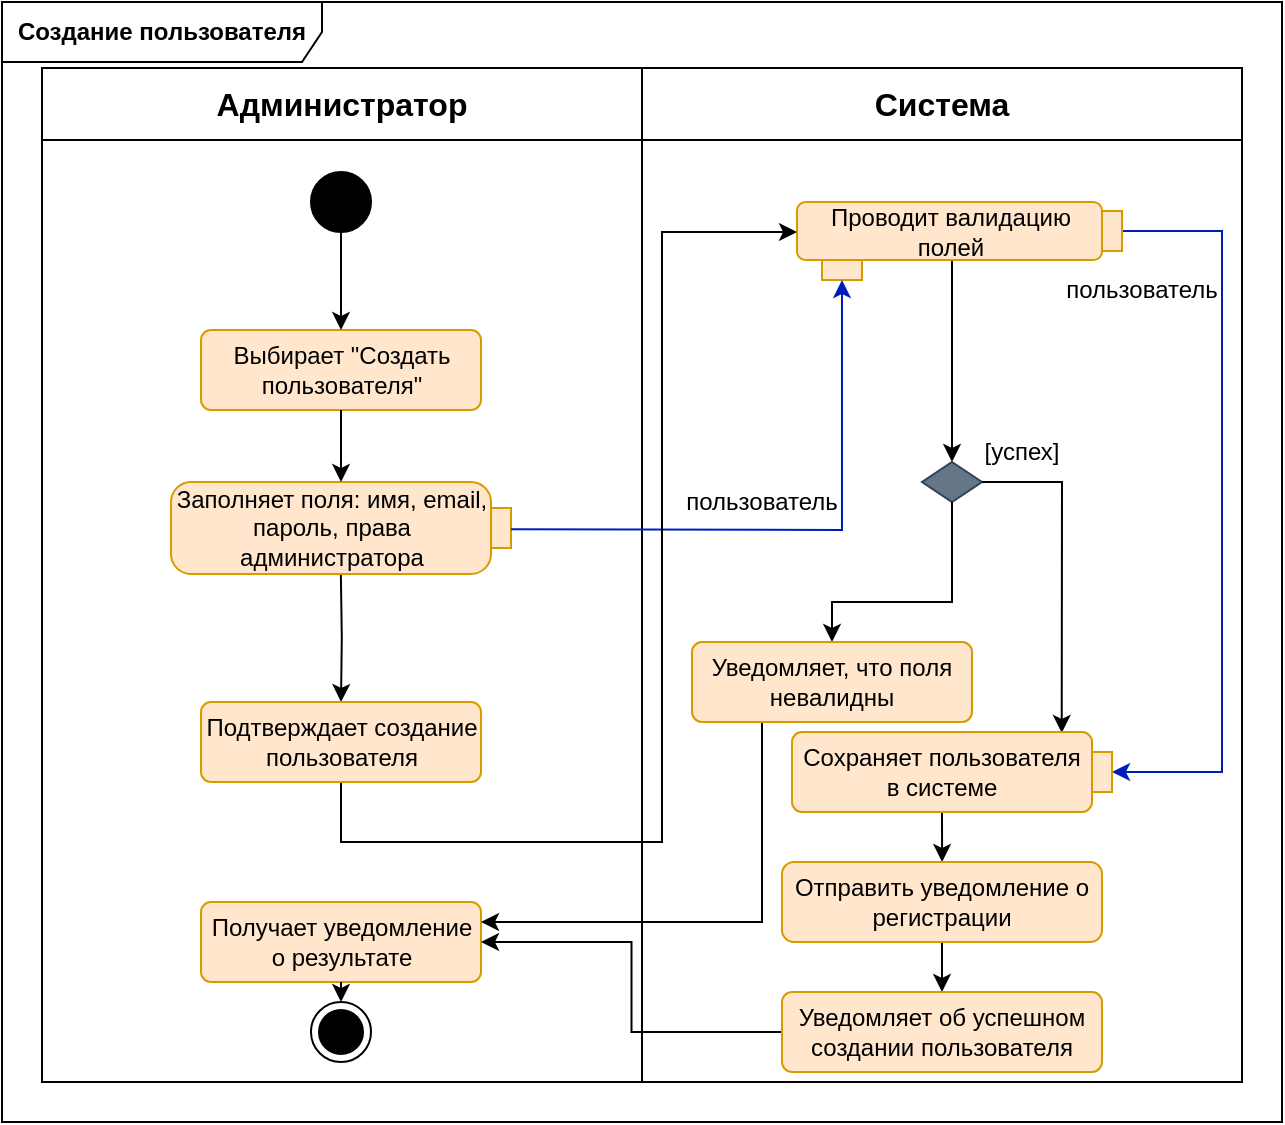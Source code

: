<mxfile version="22.1.5" type="github">
  <diagram name="Страница — 1" id="sLGaKFePKuTKOYd_2u9Q">
    <mxGraphModel dx="1167" dy="629" grid="1" gridSize="10" guides="1" tooltips="1" connect="1" arrows="1" fold="1" page="1" pageScale="1" pageWidth="1169" pageHeight="827" math="0" shadow="0">
      <root>
        <mxCell id="0" />
        <mxCell id="1" parent="0" />
        <mxCell id="d_0-ybomqegLIX4zGUmX-1" value="&lt;b&gt;Создание пользователя&lt;br&gt;&lt;/b&gt;" style="shape=umlFrame;whiteSpace=wrap;html=1;pointerEvents=0;recursiveResize=0;container=1;collapsible=0;width=160;" parent="1" vertex="1">
          <mxGeometry x="80" y="210" width="640" height="560" as="geometry" />
        </mxCell>
        <mxCell id="d_0-ybomqegLIX4zGUmX-2" value="" style="shape=table;startSize=0;container=1;collapsible=0;childLayout=tableLayout;fontSize=16;" parent="d_0-ybomqegLIX4zGUmX-1" vertex="1">
          <mxGeometry x="20" y="33" width="600" height="507" as="geometry" />
        </mxCell>
        <mxCell id="d_0-ybomqegLIX4zGUmX-3" value="" style="shape=tableRow;horizontal=0;startSize=0;swimlaneHead=0;swimlaneBody=0;strokeColor=inherit;top=0;left=0;bottom=0;right=0;collapsible=0;dropTarget=0;fillColor=none;points=[[0,0.5],[1,0.5]];portConstraint=eastwest;fontSize=16;" parent="d_0-ybomqegLIX4zGUmX-2" vertex="1">
          <mxGeometry width="600" height="36" as="geometry" />
        </mxCell>
        <mxCell id="d_0-ybomqegLIX4zGUmX-4" value="&lt;b&gt;Администратор&lt;/b&gt;" style="shape=partialRectangle;html=1;whiteSpace=wrap;connectable=0;strokeColor=inherit;overflow=hidden;fillColor=none;top=0;left=0;bottom=0;right=0;pointerEvents=1;fontSize=16;" parent="d_0-ybomqegLIX4zGUmX-3" vertex="1">
          <mxGeometry width="300" height="36" as="geometry">
            <mxRectangle width="300" height="36" as="alternateBounds" />
          </mxGeometry>
        </mxCell>
        <mxCell id="d_0-ybomqegLIX4zGUmX-5" value="&lt;b&gt;Система&lt;/b&gt;" style="shape=partialRectangle;html=1;whiteSpace=wrap;connectable=0;strokeColor=inherit;overflow=hidden;fillColor=none;top=0;left=0;bottom=0;right=0;pointerEvents=1;fontSize=16;" parent="d_0-ybomqegLIX4zGUmX-3" vertex="1">
          <mxGeometry x="300" width="300" height="36" as="geometry">
            <mxRectangle width="300" height="36" as="alternateBounds" />
          </mxGeometry>
        </mxCell>
        <mxCell id="d_0-ybomqegLIX4zGUmX-7" value="" style="shape=tableRow;horizontal=0;startSize=0;swimlaneHead=0;swimlaneBody=0;strokeColor=inherit;top=0;left=0;bottom=0;right=0;collapsible=0;dropTarget=0;fillColor=none;points=[[0,0.5],[1,0.5]];portConstraint=eastwest;fontSize=16;" parent="d_0-ybomqegLIX4zGUmX-2" vertex="1">
          <mxGeometry y="36" width="600" height="471" as="geometry" />
        </mxCell>
        <mxCell id="d_0-ybomqegLIX4zGUmX-8" value="" style="shape=partialRectangle;html=1;whiteSpace=wrap;connectable=0;strokeColor=inherit;overflow=hidden;fillColor=none;top=0;left=0;bottom=0;right=0;pointerEvents=1;fontSize=16;" parent="d_0-ybomqegLIX4zGUmX-7" vertex="1">
          <mxGeometry width="300" height="471" as="geometry">
            <mxRectangle width="300" height="471" as="alternateBounds" />
          </mxGeometry>
        </mxCell>
        <mxCell id="d_0-ybomqegLIX4zGUmX-9" value="" style="shape=partialRectangle;html=1;whiteSpace=wrap;connectable=0;strokeColor=inherit;overflow=hidden;fillColor=none;top=0;left=0;bottom=0;right=0;pointerEvents=1;fontSize=16;" parent="d_0-ybomqegLIX4zGUmX-7" vertex="1">
          <mxGeometry x="300" width="300" height="471" as="geometry">
            <mxRectangle width="300" height="471" as="alternateBounds" />
          </mxGeometry>
        </mxCell>
        <mxCell id="d_0-ybomqegLIX4zGUmX-12" value="" style="ellipse;fillColor=strokeColor;html=1;" parent="d_0-ybomqegLIX4zGUmX-1" vertex="1">
          <mxGeometry x="154.5" y="85" width="30" height="30" as="geometry" />
        </mxCell>
        <mxCell id="d_0-ybomqegLIX4zGUmX-13" value="" style="ellipse;html=1;shape=endState;fillColor=strokeColor;" parent="d_0-ybomqegLIX4zGUmX-1" vertex="1">
          <mxGeometry x="154.5" y="500" width="30" height="30" as="geometry" />
        </mxCell>
        <mxCell id="d_0-ybomqegLIX4zGUmX-39" style="edgeStyle=orthogonalEdgeStyle;rounded=0;orthogonalLoop=1;jettySize=auto;html=1;entryX=0.5;entryY=0;entryDx=0;entryDy=0;" parent="d_0-ybomqegLIX4zGUmX-1" edge="1" target="5_E8nyB5CHULtm5SXHMz-1">
          <mxGeometry relative="1" as="geometry">
            <mxPoint x="169.4" y="284.17" as="sourcePoint" />
            <mxPoint x="169.4" y="310.003" as="targetPoint" />
            <Array as="points" />
          </mxGeometry>
        </mxCell>
        <mxCell id="d_0-ybomqegLIX4zGUmX-16" value="Заполняет поля: имя, email, пароль, права администратора" style="shape=mxgraph.uml25.action;html=1;align=center;verticalAlign=middle;absoluteArcSize=1;arcSize=10;dashed=0;spacingRight=10;whiteSpace=wrap;fillColor=#ffe6cc;strokeColor=#d79b00;" parent="d_0-ybomqegLIX4zGUmX-1" vertex="1">
          <mxGeometry x="84.5" y="240" width="170" height="46" as="geometry" />
        </mxCell>
        <mxCell id="ib98aIDuYdYDlpaKpi3l-13" style="edgeStyle=orthogonalEdgeStyle;rounded=0;orthogonalLoop=1;jettySize=auto;html=1;entryX=0.5;entryY=0;entryDx=0;entryDy=0;" parent="d_0-ybomqegLIX4zGUmX-1" source="d_0-ybomqegLIX4zGUmX-18" target="d_0-ybomqegLIX4zGUmX-27" edge="1">
          <mxGeometry relative="1" as="geometry">
            <Array as="points">
              <mxPoint x="475" y="210" />
              <mxPoint x="475" y="210" />
            </Array>
          </mxGeometry>
        </mxCell>
        <mxCell id="d_0-ybomqegLIX4zGUmX-18" value="Проводит валидацию полей " style="rounded=1;whiteSpace=wrap;html=1;fillColor=#ffe6cc;strokeColor=#d79b00;" parent="d_0-ybomqegLIX4zGUmX-1" vertex="1">
          <mxGeometry x="397.5" y="100" width="152.5" height="29" as="geometry" />
        </mxCell>
        <mxCell id="d_0-ybomqegLIX4zGUmX-19" value="" style="rounded=0;whiteSpace=wrap;html=1;fillColor=#ffe6cc;strokeColor=#d79b00;" parent="d_0-ybomqegLIX4zGUmX-1" vertex="1">
          <mxGeometry x="410" y="129" width="20" height="10" as="geometry" />
        </mxCell>
        <mxCell id="d_0-ybomqegLIX4zGUmX-20" value="" style="endArrow=classic;html=1;rounded=0;entryX=0.5;entryY=1;entryDx=0;entryDy=0;exitX=1;exitY=0.514;exitDx=0;exitDy=0;exitPerimeter=0;fillColor=#0050ef;strokeColor=#001DBC;" parent="d_0-ybomqegLIX4zGUmX-1" source="d_0-ybomqegLIX4zGUmX-16" target="d_0-ybomqegLIX4zGUmX-19" edge="1">
          <mxGeometry width="50" height="50" relative="1" as="geometry">
            <mxPoint x="440" y="390" as="sourcePoint" />
            <mxPoint x="490" y="340" as="targetPoint" />
            <Array as="points">
              <mxPoint x="420" y="264" />
            </Array>
          </mxGeometry>
        </mxCell>
        <mxCell id="ib98aIDuYdYDlpaKpi3l-22" style="edgeStyle=orthogonalEdgeStyle;rounded=0;orthogonalLoop=1;jettySize=auto;html=1;" parent="d_0-ybomqegLIX4zGUmX-1" edge="1">
          <mxGeometry relative="1" as="geometry">
            <mxPoint x="470" y="400" as="sourcePoint" />
            <Array as="points">
              <mxPoint x="470" y="410" />
              <mxPoint x="470" y="410" />
            </Array>
            <mxPoint x="470.059" y="430" as="targetPoint" />
          </mxGeometry>
        </mxCell>
        <mxCell id="d_0-ybomqegLIX4zGUmX-27" value="" style="rhombus;whiteSpace=wrap;html=1;fillColor=#647687;fontColor=#ffffff;strokeColor=#314354;" parent="d_0-ybomqegLIX4zGUmX-1" vertex="1">
          <mxGeometry x="460" y="230" width="30" height="20" as="geometry" />
        </mxCell>
        <mxCell id="d_0-ybomqegLIX4zGUmX-28" style="edgeStyle=orthogonalEdgeStyle;rounded=0;orthogonalLoop=1;jettySize=auto;html=1;entryX=0.5;entryY=0;entryDx=0;entryDy=0;" parent="d_0-ybomqegLIX4zGUmX-1" source="d_0-ybomqegLIX4zGUmX-27" target="5_E8nyB5CHULtm5SXHMz-9" edge="1">
          <mxGeometry relative="1" as="geometry">
            <Array as="points">
              <mxPoint x="475" y="300" />
              <mxPoint x="415" y="300" />
            </Array>
            <mxPoint x="410" y="320" as="targetPoint" />
          </mxGeometry>
        </mxCell>
        <mxCell id="UeBJ895DvjhMq9SfwRCP-1" style="edgeStyle=orthogonalEdgeStyle;rounded=0;orthogonalLoop=1;jettySize=auto;html=1;entryX=0.5;entryY=0;entryDx=0;entryDy=0;" edge="1" parent="d_0-ybomqegLIX4zGUmX-1" source="d_0-ybomqegLIX4zGUmX-30" target="5_E8nyB5CHULtm5SXHMz-11">
          <mxGeometry relative="1" as="geometry" />
        </mxCell>
        <mxCell id="d_0-ybomqegLIX4zGUmX-30" value="Отправить уведомление о регистрации" style="rounded=1;whiteSpace=wrap;html=1;fillColor=#ffe6cc;strokeColor=#d79b00;" parent="d_0-ybomqegLIX4zGUmX-1" vertex="1">
          <mxGeometry x="390" y="430" width="160" height="40" as="geometry" />
        </mxCell>
        <mxCell id="d_0-ybomqegLIX4zGUmX-31" value="" style="endArrow=classic;html=1;rounded=0;exitX=1;exitY=0.5;exitDx=0;exitDy=0;entryX=0.899;entryY=0.011;entryDx=0;entryDy=0;entryPerimeter=0;" parent="d_0-ybomqegLIX4zGUmX-1" source="d_0-ybomqegLIX4zGUmX-27" target="5_E8nyB5CHULtm5SXHMz-10" edge="1">
          <mxGeometry width="50" height="50" relative="1" as="geometry">
            <mxPoint x="560" y="260" as="sourcePoint" />
            <mxPoint x="530" y="360" as="targetPoint" />
            <Array as="points">
              <mxPoint x="530" y="240" />
            </Array>
          </mxGeometry>
        </mxCell>
        <mxCell id="d_0-ybomqegLIX4zGUmX-32" value="[успех]" style="text;html=1;strokeColor=none;fillColor=none;align=center;verticalAlign=middle;whiteSpace=wrap;rounded=0;" parent="d_0-ybomqegLIX4zGUmX-1" vertex="1">
          <mxGeometry x="480" y="210" width="60" height="30" as="geometry" />
        </mxCell>
        <mxCell id="d_0-ybomqegLIX4zGUmX-64" value="пользователь" style="text;html=1;strokeColor=none;fillColor=none;align=center;verticalAlign=middle;whiteSpace=wrap;rounded=0;" parent="d_0-ybomqegLIX4zGUmX-1" vertex="1">
          <mxGeometry x="350" y="235" width="60" height="30" as="geometry" />
        </mxCell>
        <mxCell id="5_E8nyB5CHULtm5SXHMz-15" style="edgeStyle=orthogonalEdgeStyle;rounded=0;orthogonalLoop=1;jettySize=auto;html=1;entryX=0.5;entryY=1;entryDx=0;entryDy=0;fillColor=#0050ef;strokeColor=#001DBC;" parent="d_0-ybomqegLIX4zGUmX-1" source="d_0-ybomqegLIX4zGUmX-66" target="5_E8nyB5CHULtm5SXHMz-14" edge="1">
          <mxGeometry relative="1" as="geometry">
            <Array as="points">
              <mxPoint x="610" y="114" />
              <mxPoint x="610" y="385" />
            </Array>
          </mxGeometry>
        </mxCell>
        <mxCell id="d_0-ybomqegLIX4zGUmX-66" value="" style="rounded=0;whiteSpace=wrap;html=1;fillColor=#ffe6cc;strokeColor=#d79b00;rotation=-90;" parent="d_0-ybomqegLIX4zGUmX-1" vertex="1">
          <mxGeometry x="545" y="109.5" width="20" height="10" as="geometry" />
        </mxCell>
        <mxCell id="d_0-ybomqegLIX4zGUmX-69" value="пользователь" style="text;html=1;strokeColor=none;fillColor=none;align=center;verticalAlign=middle;whiteSpace=wrap;rounded=0;" parent="d_0-ybomqegLIX4zGUmX-1" vertex="1">
          <mxGeometry x="540" y="129" width="60" height="30" as="geometry" />
        </mxCell>
        <mxCell id="d_0-ybomqegLIX4zGUmX-70" value="Выбирает &quot;Создать пользователя&quot;" style="html=1;align=center;verticalAlign=middle;rounded=1;absoluteArcSize=1;arcSize=10;dashed=0;whiteSpace=wrap;fillColor=#ffe6cc;strokeColor=#d79b00;" parent="d_0-ybomqegLIX4zGUmX-1" vertex="1">
          <mxGeometry x="99.5" y="164" width="140" height="40" as="geometry" />
        </mxCell>
        <mxCell id="ib98aIDuYdYDlpaKpi3l-11" value="" style="endArrow=classic;html=1;rounded=0;exitX=0.5;exitY=1;exitDx=0;exitDy=0;" parent="d_0-ybomqegLIX4zGUmX-1" source="d_0-ybomqegLIX4zGUmX-70" target="d_0-ybomqegLIX4zGUmX-16" edge="1">
          <mxGeometry width="50" height="50" relative="1" as="geometry">
            <mxPoint x="130" y="310" as="sourcePoint" />
            <mxPoint x="180" y="260" as="targetPoint" />
          </mxGeometry>
        </mxCell>
        <mxCell id="ib98aIDuYdYDlpaKpi3l-12" value="" style="endArrow=classic;html=1;rounded=0;exitX=0.5;exitY=1;exitDx=0;exitDy=0;entryX=0.5;entryY=0;entryDx=0;entryDy=0;" parent="d_0-ybomqegLIX4zGUmX-1" source="d_0-ybomqegLIX4zGUmX-12" target="d_0-ybomqegLIX4zGUmX-70" edge="1">
          <mxGeometry width="50" height="50" relative="1" as="geometry">
            <mxPoint x="130" y="310" as="sourcePoint" />
            <mxPoint x="180" y="260" as="targetPoint" />
          </mxGeometry>
        </mxCell>
        <mxCell id="5_E8nyB5CHULtm5SXHMz-7" style="edgeStyle=orthogonalEdgeStyle;rounded=0;orthogonalLoop=1;jettySize=auto;html=1;entryX=0;entryY=0.5;entryDx=0;entryDy=0;" parent="d_0-ybomqegLIX4zGUmX-1" source="5_E8nyB5CHULtm5SXHMz-1" target="d_0-ybomqegLIX4zGUmX-18" edge="1">
          <mxGeometry relative="1" as="geometry">
            <Array as="points">
              <mxPoint x="330" y="420" />
              <mxPoint x="330" y="115" />
              <mxPoint x="398" y="115" />
            </Array>
          </mxGeometry>
        </mxCell>
        <mxCell id="5_E8nyB5CHULtm5SXHMz-1" value="Подтверждает создание пользователя" style="html=1;align=center;verticalAlign=middle;rounded=1;absoluteArcSize=1;arcSize=10;dashed=0;whiteSpace=wrap;fillColor=#ffe6cc;strokeColor=#d79b00;" parent="d_0-ybomqegLIX4zGUmX-1" vertex="1">
          <mxGeometry x="99.5" y="350" width="140" height="40" as="geometry" />
        </mxCell>
        <mxCell id="5_E8nyB5CHULtm5SXHMz-2" value="Получает уведомление о результате" style="html=1;align=center;verticalAlign=middle;rounded=1;absoluteArcSize=1;arcSize=10;dashed=0;whiteSpace=wrap;fillColor=#ffe6cc;strokeColor=#d79b00;" parent="d_0-ybomqegLIX4zGUmX-1" vertex="1">
          <mxGeometry x="99.5" y="450" width="140" height="40" as="geometry" />
        </mxCell>
        <mxCell id="5_E8nyB5CHULtm5SXHMz-6" value="" style="endArrow=classic;html=1;rounded=0;exitX=0.5;exitY=1;exitDx=0;exitDy=0;entryX=0.5;entryY=0;entryDx=0;entryDy=0;" parent="d_0-ybomqegLIX4zGUmX-1" source="5_E8nyB5CHULtm5SXHMz-2" target="d_0-ybomqegLIX4zGUmX-13" edge="1">
          <mxGeometry width="50" height="50" relative="1" as="geometry">
            <mxPoint x="160" y="470" as="sourcePoint" />
            <mxPoint x="210" y="420" as="targetPoint" />
          </mxGeometry>
        </mxCell>
        <mxCell id="UeBJ895DvjhMq9SfwRCP-2" style="edgeStyle=orthogonalEdgeStyle;rounded=0;orthogonalLoop=1;jettySize=auto;html=1;exitX=0.25;exitY=1;exitDx=0;exitDy=0;entryX=1;entryY=0.25;entryDx=0;entryDy=0;" edge="1" parent="d_0-ybomqegLIX4zGUmX-1" source="5_E8nyB5CHULtm5SXHMz-9" target="5_E8nyB5CHULtm5SXHMz-2">
          <mxGeometry relative="1" as="geometry" />
        </mxCell>
        <mxCell id="5_E8nyB5CHULtm5SXHMz-9" value="Уведомляет, что поля невалидны" style="html=1;align=center;verticalAlign=middle;rounded=1;absoluteArcSize=1;arcSize=10;dashed=0;whiteSpace=wrap;fillColor=#ffe6cc;strokeColor=#d79b00;" parent="d_0-ybomqegLIX4zGUmX-1" vertex="1">
          <mxGeometry x="345" y="320" width="140" height="40" as="geometry" />
        </mxCell>
        <mxCell id="5_E8nyB5CHULtm5SXHMz-10" value="Сохраняет пользователя в системе" style="html=1;align=center;verticalAlign=middle;rounded=1;absoluteArcSize=1;arcSize=10;dashed=0;whiteSpace=wrap;fillColor=#ffe6cc;strokeColor=#d79b00;" parent="d_0-ybomqegLIX4zGUmX-1" vertex="1">
          <mxGeometry x="395" y="365" width="150" height="40" as="geometry" />
        </mxCell>
        <mxCell id="5_E8nyB5CHULtm5SXHMz-13" style="edgeStyle=orthogonalEdgeStyle;rounded=0;orthogonalLoop=1;jettySize=auto;html=1;entryX=1;entryY=0.5;entryDx=0;entryDy=0;" parent="d_0-ybomqegLIX4zGUmX-1" source="5_E8nyB5CHULtm5SXHMz-11" target="5_E8nyB5CHULtm5SXHMz-2" edge="1">
          <mxGeometry relative="1" as="geometry" />
        </mxCell>
        <mxCell id="5_E8nyB5CHULtm5SXHMz-11" value="Уведомляет об успешном создании пользователя" style="html=1;align=center;verticalAlign=middle;rounded=1;absoluteArcSize=1;arcSize=10;dashed=0;whiteSpace=wrap;fillColor=#ffe6cc;strokeColor=#d79b00;" parent="d_0-ybomqegLIX4zGUmX-1" vertex="1">
          <mxGeometry x="390" y="495" width="160" height="40" as="geometry" />
        </mxCell>
        <mxCell id="5_E8nyB5CHULtm5SXHMz-14" value="" style="rounded=0;whiteSpace=wrap;html=1;fillColor=#ffe6cc;strokeColor=#d79b00;rotation=-90;" parent="d_0-ybomqegLIX4zGUmX-1" vertex="1">
          <mxGeometry x="540" y="380" width="20" height="10" as="geometry" />
        </mxCell>
      </root>
    </mxGraphModel>
  </diagram>
</mxfile>
